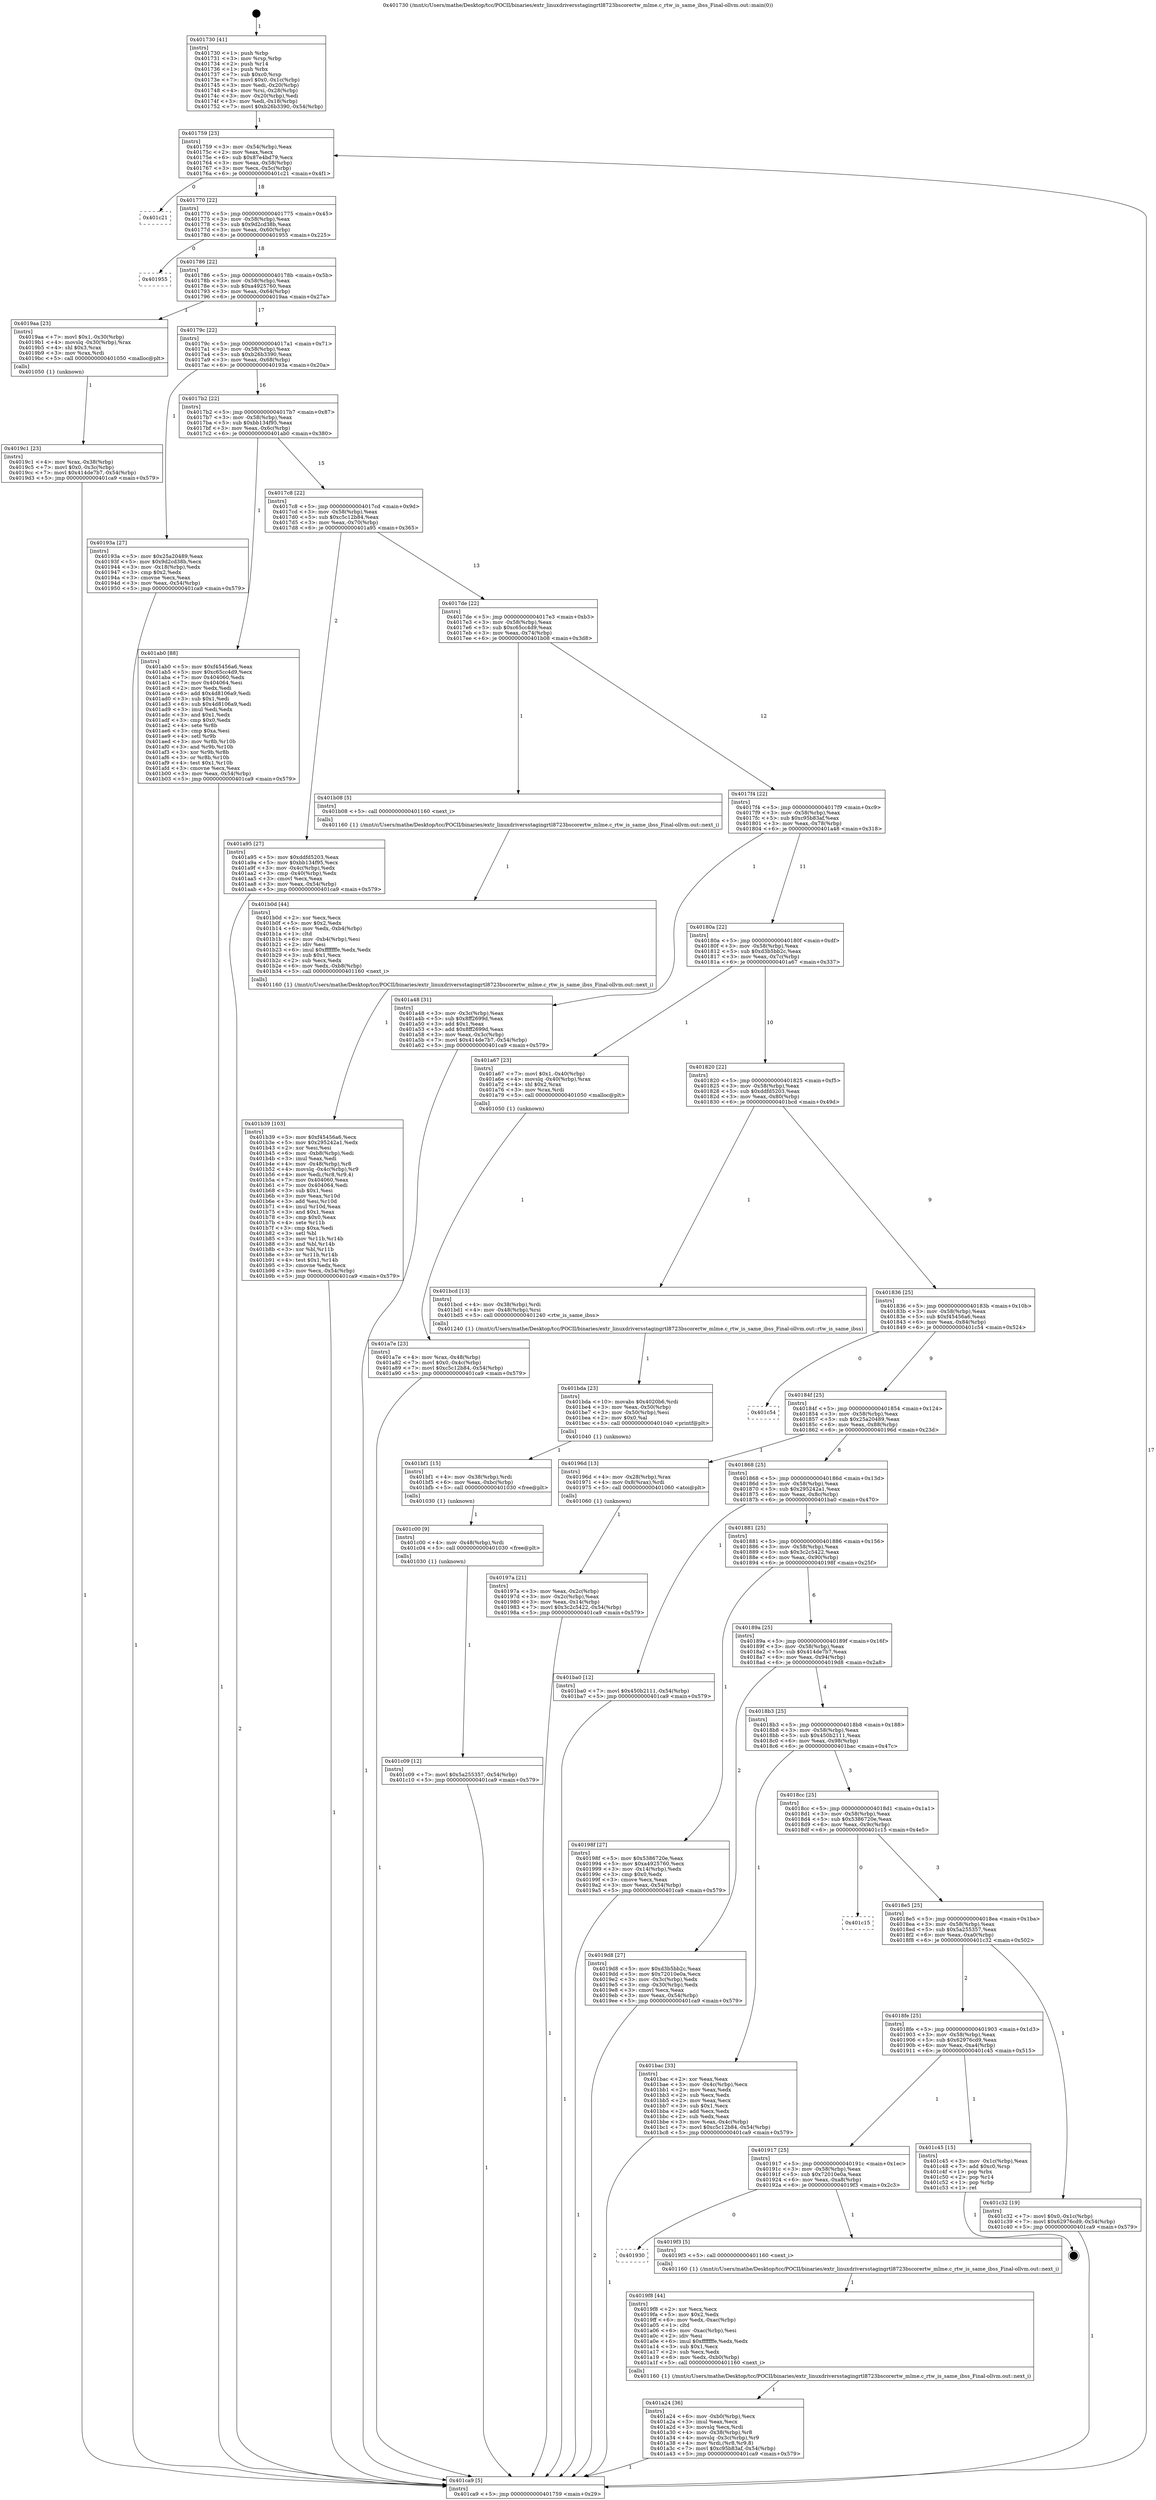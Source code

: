 digraph "0x401730" {
  label = "0x401730 (/mnt/c/Users/mathe/Desktop/tcc/POCII/binaries/extr_linuxdriversstagingrtl8723bscorertw_mlme.c_rtw_is_same_ibss_Final-ollvm.out::main(0))"
  labelloc = "t"
  node[shape=record]

  Entry [label="",width=0.3,height=0.3,shape=circle,fillcolor=black,style=filled]
  "0x401759" [label="{
     0x401759 [23]\l
     | [instrs]\l
     &nbsp;&nbsp;0x401759 \<+3\>: mov -0x54(%rbp),%eax\l
     &nbsp;&nbsp;0x40175c \<+2\>: mov %eax,%ecx\l
     &nbsp;&nbsp;0x40175e \<+6\>: sub $0x87e4bd79,%ecx\l
     &nbsp;&nbsp;0x401764 \<+3\>: mov %eax,-0x58(%rbp)\l
     &nbsp;&nbsp;0x401767 \<+3\>: mov %ecx,-0x5c(%rbp)\l
     &nbsp;&nbsp;0x40176a \<+6\>: je 0000000000401c21 \<main+0x4f1\>\l
  }"]
  "0x401c21" [label="{
     0x401c21\l
  }", style=dashed]
  "0x401770" [label="{
     0x401770 [22]\l
     | [instrs]\l
     &nbsp;&nbsp;0x401770 \<+5\>: jmp 0000000000401775 \<main+0x45\>\l
     &nbsp;&nbsp;0x401775 \<+3\>: mov -0x58(%rbp),%eax\l
     &nbsp;&nbsp;0x401778 \<+5\>: sub $0x9d2cd38b,%eax\l
     &nbsp;&nbsp;0x40177d \<+3\>: mov %eax,-0x60(%rbp)\l
     &nbsp;&nbsp;0x401780 \<+6\>: je 0000000000401955 \<main+0x225\>\l
  }"]
  Exit [label="",width=0.3,height=0.3,shape=circle,fillcolor=black,style=filled,peripheries=2]
  "0x401955" [label="{
     0x401955\l
  }", style=dashed]
  "0x401786" [label="{
     0x401786 [22]\l
     | [instrs]\l
     &nbsp;&nbsp;0x401786 \<+5\>: jmp 000000000040178b \<main+0x5b\>\l
     &nbsp;&nbsp;0x40178b \<+3\>: mov -0x58(%rbp),%eax\l
     &nbsp;&nbsp;0x40178e \<+5\>: sub $0xa4925760,%eax\l
     &nbsp;&nbsp;0x401793 \<+3\>: mov %eax,-0x64(%rbp)\l
     &nbsp;&nbsp;0x401796 \<+6\>: je 00000000004019aa \<main+0x27a\>\l
  }"]
  "0x401c09" [label="{
     0x401c09 [12]\l
     | [instrs]\l
     &nbsp;&nbsp;0x401c09 \<+7\>: movl $0x5a255357,-0x54(%rbp)\l
     &nbsp;&nbsp;0x401c10 \<+5\>: jmp 0000000000401ca9 \<main+0x579\>\l
  }"]
  "0x4019aa" [label="{
     0x4019aa [23]\l
     | [instrs]\l
     &nbsp;&nbsp;0x4019aa \<+7\>: movl $0x1,-0x30(%rbp)\l
     &nbsp;&nbsp;0x4019b1 \<+4\>: movslq -0x30(%rbp),%rax\l
     &nbsp;&nbsp;0x4019b5 \<+4\>: shl $0x3,%rax\l
     &nbsp;&nbsp;0x4019b9 \<+3\>: mov %rax,%rdi\l
     &nbsp;&nbsp;0x4019bc \<+5\>: call 0000000000401050 \<malloc@plt\>\l
     | [calls]\l
     &nbsp;&nbsp;0x401050 \{1\} (unknown)\l
  }"]
  "0x40179c" [label="{
     0x40179c [22]\l
     | [instrs]\l
     &nbsp;&nbsp;0x40179c \<+5\>: jmp 00000000004017a1 \<main+0x71\>\l
     &nbsp;&nbsp;0x4017a1 \<+3\>: mov -0x58(%rbp),%eax\l
     &nbsp;&nbsp;0x4017a4 \<+5\>: sub $0xb26b3390,%eax\l
     &nbsp;&nbsp;0x4017a9 \<+3\>: mov %eax,-0x68(%rbp)\l
     &nbsp;&nbsp;0x4017ac \<+6\>: je 000000000040193a \<main+0x20a\>\l
  }"]
  "0x401c00" [label="{
     0x401c00 [9]\l
     | [instrs]\l
     &nbsp;&nbsp;0x401c00 \<+4\>: mov -0x48(%rbp),%rdi\l
     &nbsp;&nbsp;0x401c04 \<+5\>: call 0000000000401030 \<free@plt\>\l
     | [calls]\l
     &nbsp;&nbsp;0x401030 \{1\} (unknown)\l
  }"]
  "0x40193a" [label="{
     0x40193a [27]\l
     | [instrs]\l
     &nbsp;&nbsp;0x40193a \<+5\>: mov $0x25a20489,%eax\l
     &nbsp;&nbsp;0x40193f \<+5\>: mov $0x9d2cd38b,%ecx\l
     &nbsp;&nbsp;0x401944 \<+3\>: mov -0x18(%rbp),%edx\l
     &nbsp;&nbsp;0x401947 \<+3\>: cmp $0x2,%edx\l
     &nbsp;&nbsp;0x40194a \<+3\>: cmovne %ecx,%eax\l
     &nbsp;&nbsp;0x40194d \<+3\>: mov %eax,-0x54(%rbp)\l
     &nbsp;&nbsp;0x401950 \<+5\>: jmp 0000000000401ca9 \<main+0x579\>\l
  }"]
  "0x4017b2" [label="{
     0x4017b2 [22]\l
     | [instrs]\l
     &nbsp;&nbsp;0x4017b2 \<+5\>: jmp 00000000004017b7 \<main+0x87\>\l
     &nbsp;&nbsp;0x4017b7 \<+3\>: mov -0x58(%rbp),%eax\l
     &nbsp;&nbsp;0x4017ba \<+5\>: sub $0xbb134f95,%eax\l
     &nbsp;&nbsp;0x4017bf \<+3\>: mov %eax,-0x6c(%rbp)\l
     &nbsp;&nbsp;0x4017c2 \<+6\>: je 0000000000401ab0 \<main+0x380\>\l
  }"]
  "0x401ca9" [label="{
     0x401ca9 [5]\l
     | [instrs]\l
     &nbsp;&nbsp;0x401ca9 \<+5\>: jmp 0000000000401759 \<main+0x29\>\l
  }"]
  "0x401730" [label="{
     0x401730 [41]\l
     | [instrs]\l
     &nbsp;&nbsp;0x401730 \<+1\>: push %rbp\l
     &nbsp;&nbsp;0x401731 \<+3\>: mov %rsp,%rbp\l
     &nbsp;&nbsp;0x401734 \<+2\>: push %r14\l
     &nbsp;&nbsp;0x401736 \<+1\>: push %rbx\l
     &nbsp;&nbsp;0x401737 \<+7\>: sub $0xc0,%rsp\l
     &nbsp;&nbsp;0x40173e \<+7\>: movl $0x0,-0x1c(%rbp)\l
     &nbsp;&nbsp;0x401745 \<+3\>: mov %edi,-0x20(%rbp)\l
     &nbsp;&nbsp;0x401748 \<+4\>: mov %rsi,-0x28(%rbp)\l
     &nbsp;&nbsp;0x40174c \<+3\>: mov -0x20(%rbp),%edi\l
     &nbsp;&nbsp;0x40174f \<+3\>: mov %edi,-0x18(%rbp)\l
     &nbsp;&nbsp;0x401752 \<+7\>: movl $0xb26b3390,-0x54(%rbp)\l
  }"]
  "0x401bf1" [label="{
     0x401bf1 [15]\l
     | [instrs]\l
     &nbsp;&nbsp;0x401bf1 \<+4\>: mov -0x38(%rbp),%rdi\l
     &nbsp;&nbsp;0x401bf5 \<+6\>: mov %eax,-0xbc(%rbp)\l
     &nbsp;&nbsp;0x401bfb \<+5\>: call 0000000000401030 \<free@plt\>\l
     | [calls]\l
     &nbsp;&nbsp;0x401030 \{1\} (unknown)\l
  }"]
  "0x401ab0" [label="{
     0x401ab0 [88]\l
     | [instrs]\l
     &nbsp;&nbsp;0x401ab0 \<+5\>: mov $0xf45456a6,%eax\l
     &nbsp;&nbsp;0x401ab5 \<+5\>: mov $0xc65cc4d9,%ecx\l
     &nbsp;&nbsp;0x401aba \<+7\>: mov 0x404060,%edx\l
     &nbsp;&nbsp;0x401ac1 \<+7\>: mov 0x404064,%esi\l
     &nbsp;&nbsp;0x401ac8 \<+2\>: mov %edx,%edi\l
     &nbsp;&nbsp;0x401aca \<+6\>: add $0x4d8106a9,%edi\l
     &nbsp;&nbsp;0x401ad0 \<+3\>: sub $0x1,%edi\l
     &nbsp;&nbsp;0x401ad3 \<+6\>: sub $0x4d8106a9,%edi\l
     &nbsp;&nbsp;0x401ad9 \<+3\>: imul %edi,%edx\l
     &nbsp;&nbsp;0x401adc \<+3\>: and $0x1,%edx\l
     &nbsp;&nbsp;0x401adf \<+3\>: cmp $0x0,%edx\l
     &nbsp;&nbsp;0x401ae2 \<+4\>: sete %r8b\l
     &nbsp;&nbsp;0x401ae6 \<+3\>: cmp $0xa,%esi\l
     &nbsp;&nbsp;0x401ae9 \<+4\>: setl %r9b\l
     &nbsp;&nbsp;0x401aed \<+3\>: mov %r8b,%r10b\l
     &nbsp;&nbsp;0x401af0 \<+3\>: and %r9b,%r10b\l
     &nbsp;&nbsp;0x401af3 \<+3\>: xor %r9b,%r8b\l
     &nbsp;&nbsp;0x401af6 \<+3\>: or %r8b,%r10b\l
     &nbsp;&nbsp;0x401af9 \<+4\>: test $0x1,%r10b\l
     &nbsp;&nbsp;0x401afd \<+3\>: cmovne %ecx,%eax\l
     &nbsp;&nbsp;0x401b00 \<+3\>: mov %eax,-0x54(%rbp)\l
     &nbsp;&nbsp;0x401b03 \<+5\>: jmp 0000000000401ca9 \<main+0x579\>\l
  }"]
  "0x4017c8" [label="{
     0x4017c8 [22]\l
     | [instrs]\l
     &nbsp;&nbsp;0x4017c8 \<+5\>: jmp 00000000004017cd \<main+0x9d\>\l
     &nbsp;&nbsp;0x4017cd \<+3\>: mov -0x58(%rbp),%eax\l
     &nbsp;&nbsp;0x4017d0 \<+5\>: sub $0xc5c12b84,%eax\l
     &nbsp;&nbsp;0x4017d5 \<+3\>: mov %eax,-0x70(%rbp)\l
     &nbsp;&nbsp;0x4017d8 \<+6\>: je 0000000000401a95 \<main+0x365\>\l
  }"]
  "0x401bda" [label="{
     0x401bda [23]\l
     | [instrs]\l
     &nbsp;&nbsp;0x401bda \<+10\>: movabs $0x4020b6,%rdi\l
     &nbsp;&nbsp;0x401be4 \<+3\>: mov %eax,-0x50(%rbp)\l
     &nbsp;&nbsp;0x401be7 \<+3\>: mov -0x50(%rbp),%esi\l
     &nbsp;&nbsp;0x401bea \<+2\>: mov $0x0,%al\l
     &nbsp;&nbsp;0x401bec \<+5\>: call 0000000000401040 \<printf@plt\>\l
     | [calls]\l
     &nbsp;&nbsp;0x401040 \{1\} (unknown)\l
  }"]
  "0x401a95" [label="{
     0x401a95 [27]\l
     | [instrs]\l
     &nbsp;&nbsp;0x401a95 \<+5\>: mov $0xddfd5203,%eax\l
     &nbsp;&nbsp;0x401a9a \<+5\>: mov $0xbb134f95,%ecx\l
     &nbsp;&nbsp;0x401a9f \<+3\>: mov -0x4c(%rbp),%edx\l
     &nbsp;&nbsp;0x401aa2 \<+3\>: cmp -0x40(%rbp),%edx\l
     &nbsp;&nbsp;0x401aa5 \<+3\>: cmovl %ecx,%eax\l
     &nbsp;&nbsp;0x401aa8 \<+3\>: mov %eax,-0x54(%rbp)\l
     &nbsp;&nbsp;0x401aab \<+5\>: jmp 0000000000401ca9 \<main+0x579\>\l
  }"]
  "0x4017de" [label="{
     0x4017de [22]\l
     | [instrs]\l
     &nbsp;&nbsp;0x4017de \<+5\>: jmp 00000000004017e3 \<main+0xb3\>\l
     &nbsp;&nbsp;0x4017e3 \<+3\>: mov -0x58(%rbp),%eax\l
     &nbsp;&nbsp;0x4017e6 \<+5\>: sub $0xc65cc4d9,%eax\l
     &nbsp;&nbsp;0x4017eb \<+3\>: mov %eax,-0x74(%rbp)\l
     &nbsp;&nbsp;0x4017ee \<+6\>: je 0000000000401b08 \<main+0x3d8\>\l
  }"]
  "0x401b39" [label="{
     0x401b39 [103]\l
     | [instrs]\l
     &nbsp;&nbsp;0x401b39 \<+5\>: mov $0xf45456a6,%ecx\l
     &nbsp;&nbsp;0x401b3e \<+5\>: mov $0x295242a1,%edx\l
     &nbsp;&nbsp;0x401b43 \<+2\>: xor %esi,%esi\l
     &nbsp;&nbsp;0x401b45 \<+6\>: mov -0xb8(%rbp),%edi\l
     &nbsp;&nbsp;0x401b4b \<+3\>: imul %eax,%edi\l
     &nbsp;&nbsp;0x401b4e \<+4\>: mov -0x48(%rbp),%r8\l
     &nbsp;&nbsp;0x401b52 \<+4\>: movslq -0x4c(%rbp),%r9\l
     &nbsp;&nbsp;0x401b56 \<+4\>: mov %edi,(%r8,%r9,4)\l
     &nbsp;&nbsp;0x401b5a \<+7\>: mov 0x404060,%eax\l
     &nbsp;&nbsp;0x401b61 \<+7\>: mov 0x404064,%edi\l
     &nbsp;&nbsp;0x401b68 \<+3\>: sub $0x1,%esi\l
     &nbsp;&nbsp;0x401b6b \<+3\>: mov %eax,%r10d\l
     &nbsp;&nbsp;0x401b6e \<+3\>: add %esi,%r10d\l
     &nbsp;&nbsp;0x401b71 \<+4\>: imul %r10d,%eax\l
     &nbsp;&nbsp;0x401b75 \<+3\>: and $0x1,%eax\l
     &nbsp;&nbsp;0x401b78 \<+3\>: cmp $0x0,%eax\l
     &nbsp;&nbsp;0x401b7b \<+4\>: sete %r11b\l
     &nbsp;&nbsp;0x401b7f \<+3\>: cmp $0xa,%edi\l
     &nbsp;&nbsp;0x401b82 \<+3\>: setl %bl\l
     &nbsp;&nbsp;0x401b85 \<+3\>: mov %r11b,%r14b\l
     &nbsp;&nbsp;0x401b88 \<+3\>: and %bl,%r14b\l
     &nbsp;&nbsp;0x401b8b \<+3\>: xor %bl,%r11b\l
     &nbsp;&nbsp;0x401b8e \<+3\>: or %r11b,%r14b\l
     &nbsp;&nbsp;0x401b91 \<+4\>: test $0x1,%r14b\l
     &nbsp;&nbsp;0x401b95 \<+3\>: cmovne %edx,%ecx\l
     &nbsp;&nbsp;0x401b98 \<+3\>: mov %ecx,-0x54(%rbp)\l
     &nbsp;&nbsp;0x401b9b \<+5\>: jmp 0000000000401ca9 \<main+0x579\>\l
  }"]
  "0x401b08" [label="{
     0x401b08 [5]\l
     | [instrs]\l
     &nbsp;&nbsp;0x401b08 \<+5\>: call 0000000000401160 \<next_i\>\l
     | [calls]\l
     &nbsp;&nbsp;0x401160 \{1\} (/mnt/c/Users/mathe/Desktop/tcc/POCII/binaries/extr_linuxdriversstagingrtl8723bscorertw_mlme.c_rtw_is_same_ibss_Final-ollvm.out::next_i)\l
  }"]
  "0x4017f4" [label="{
     0x4017f4 [22]\l
     | [instrs]\l
     &nbsp;&nbsp;0x4017f4 \<+5\>: jmp 00000000004017f9 \<main+0xc9\>\l
     &nbsp;&nbsp;0x4017f9 \<+3\>: mov -0x58(%rbp),%eax\l
     &nbsp;&nbsp;0x4017fc \<+5\>: sub $0xc95b83af,%eax\l
     &nbsp;&nbsp;0x401801 \<+3\>: mov %eax,-0x78(%rbp)\l
     &nbsp;&nbsp;0x401804 \<+6\>: je 0000000000401a48 \<main+0x318\>\l
  }"]
  "0x401b0d" [label="{
     0x401b0d [44]\l
     | [instrs]\l
     &nbsp;&nbsp;0x401b0d \<+2\>: xor %ecx,%ecx\l
     &nbsp;&nbsp;0x401b0f \<+5\>: mov $0x2,%edx\l
     &nbsp;&nbsp;0x401b14 \<+6\>: mov %edx,-0xb4(%rbp)\l
     &nbsp;&nbsp;0x401b1a \<+1\>: cltd\l
     &nbsp;&nbsp;0x401b1b \<+6\>: mov -0xb4(%rbp),%esi\l
     &nbsp;&nbsp;0x401b21 \<+2\>: idiv %esi\l
     &nbsp;&nbsp;0x401b23 \<+6\>: imul $0xfffffffe,%edx,%edx\l
     &nbsp;&nbsp;0x401b29 \<+3\>: sub $0x1,%ecx\l
     &nbsp;&nbsp;0x401b2c \<+2\>: sub %ecx,%edx\l
     &nbsp;&nbsp;0x401b2e \<+6\>: mov %edx,-0xb8(%rbp)\l
     &nbsp;&nbsp;0x401b34 \<+5\>: call 0000000000401160 \<next_i\>\l
     | [calls]\l
     &nbsp;&nbsp;0x401160 \{1\} (/mnt/c/Users/mathe/Desktop/tcc/POCII/binaries/extr_linuxdriversstagingrtl8723bscorertw_mlme.c_rtw_is_same_ibss_Final-ollvm.out::next_i)\l
  }"]
  "0x401a48" [label="{
     0x401a48 [31]\l
     | [instrs]\l
     &nbsp;&nbsp;0x401a48 \<+3\>: mov -0x3c(%rbp),%eax\l
     &nbsp;&nbsp;0x401a4b \<+5\>: sub $0x8ff2699d,%eax\l
     &nbsp;&nbsp;0x401a50 \<+3\>: add $0x1,%eax\l
     &nbsp;&nbsp;0x401a53 \<+5\>: add $0x8ff2699d,%eax\l
     &nbsp;&nbsp;0x401a58 \<+3\>: mov %eax,-0x3c(%rbp)\l
     &nbsp;&nbsp;0x401a5b \<+7\>: movl $0x414de7b7,-0x54(%rbp)\l
     &nbsp;&nbsp;0x401a62 \<+5\>: jmp 0000000000401ca9 \<main+0x579\>\l
  }"]
  "0x40180a" [label="{
     0x40180a [22]\l
     | [instrs]\l
     &nbsp;&nbsp;0x40180a \<+5\>: jmp 000000000040180f \<main+0xdf\>\l
     &nbsp;&nbsp;0x40180f \<+3\>: mov -0x58(%rbp),%eax\l
     &nbsp;&nbsp;0x401812 \<+5\>: sub $0xd3b5bb2c,%eax\l
     &nbsp;&nbsp;0x401817 \<+3\>: mov %eax,-0x7c(%rbp)\l
     &nbsp;&nbsp;0x40181a \<+6\>: je 0000000000401a67 \<main+0x337\>\l
  }"]
  "0x401a7e" [label="{
     0x401a7e [23]\l
     | [instrs]\l
     &nbsp;&nbsp;0x401a7e \<+4\>: mov %rax,-0x48(%rbp)\l
     &nbsp;&nbsp;0x401a82 \<+7\>: movl $0x0,-0x4c(%rbp)\l
     &nbsp;&nbsp;0x401a89 \<+7\>: movl $0xc5c12b84,-0x54(%rbp)\l
     &nbsp;&nbsp;0x401a90 \<+5\>: jmp 0000000000401ca9 \<main+0x579\>\l
  }"]
  "0x401a67" [label="{
     0x401a67 [23]\l
     | [instrs]\l
     &nbsp;&nbsp;0x401a67 \<+7\>: movl $0x1,-0x40(%rbp)\l
     &nbsp;&nbsp;0x401a6e \<+4\>: movslq -0x40(%rbp),%rax\l
     &nbsp;&nbsp;0x401a72 \<+4\>: shl $0x2,%rax\l
     &nbsp;&nbsp;0x401a76 \<+3\>: mov %rax,%rdi\l
     &nbsp;&nbsp;0x401a79 \<+5\>: call 0000000000401050 \<malloc@plt\>\l
     | [calls]\l
     &nbsp;&nbsp;0x401050 \{1\} (unknown)\l
  }"]
  "0x401820" [label="{
     0x401820 [22]\l
     | [instrs]\l
     &nbsp;&nbsp;0x401820 \<+5\>: jmp 0000000000401825 \<main+0xf5\>\l
     &nbsp;&nbsp;0x401825 \<+3\>: mov -0x58(%rbp),%eax\l
     &nbsp;&nbsp;0x401828 \<+5\>: sub $0xddfd5203,%eax\l
     &nbsp;&nbsp;0x40182d \<+3\>: mov %eax,-0x80(%rbp)\l
     &nbsp;&nbsp;0x401830 \<+6\>: je 0000000000401bcd \<main+0x49d\>\l
  }"]
  "0x401a24" [label="{
     0x401a24 [36]\l
     | [instrs]\l
     &nbsp;&nbsp;0x401a24 \<+6\>: mov -0xb0(%rbp),%ecx\l
     &nbsp;&nbsp;0x401a2a \<+3\>: imul %eax,%ecx\l
     &nbsp;&nbsp;0x401a2d \<+3\>: movslq %ecx,%rdi\l
     &nbsp;&nbsp;0x401a30 \<+4\>: mov -0x38(%rbp),%r8\l
     &nbsp;&nbsp;0x401a34 \<+4\>: movslq -0x3c(%rbp),%r9\l
     &nbsp;&nbsp;0x401a38 \<+4\>: mov %rdi,(%r8,%r9,8)\l
     &nbsp;&nbsp;0x401a3c \<+7\>: movl $0xc95b83af,-0x54(%rbp)\l
     &nbsp;&nbsp;0x401a43 \<+5\>: jmp 0000000000401ca9 \<main+0x579\>\l
  }"]
  "0x401bcd" [label="{
     0x401bcd [13]\l
     | [instrs]\l
     &nbsp;&nbsp;0x401bcd \<+4\>: mov -0x38(%rbp),%rdi\l
     &nbsp;&nbsp;0x401bd1 \<+4\>: mov -0x48(%rbp),%rsi\l
     &nbsp;&nbsp;0x401bd5 \<+5\>: call 0000000000401240 \<rtw_is_same_ibss\>\l
     | [calls]\l
     &nbsp;&nbsp;0x401240 \{1\} (/mnt/c/Users/mathe/Desktop/tcc/POCII/binaries/extr_linuxdriversstagingrtl8723bscorertw_mlme.c_rtw_is_same_ibss_Final-ollvm.out::rtw_is_same_ibss)\l
  }"]
  "0x401836" [label="{
     0x401836 [25]\l
     | [instrs]\l
     &nbsp;&nbsp;0x401836 \<+5\>: jmp 000000000040183b \<main+0x10b\>\l
     &nbsp;&nbsp;0x40183b \<+3\>: mov -0x58(%rbp),%eax\l
     &nbsp;&nbsp;0x40183e \<+5\>: sub $0xf45456a6,%eax\l
     &nbsp;&nbsp;0x401843 \<+6\>: mov %eax,-0x84(%rbp)\l
     &nbsp;&nbsp;0x401849 \<+6\>: je 0000000000401c54 \<main+0x524\>\l
  }"]
  "0x4019f8" [label="{
     0x4019f8 [44]\l
     | [instrs]\l
     &nbsp;&nbsp;0x4019f8 \<+2\>: xor %ecx,%ecx\l
     &nbsp;&nbsp;0x4019fa \<+5\>: mov $0x2,%edx\l
     &nbsp;&nbsp;0x4019ff \<+6\>: mov %edx,-0xac(%rbp)\l
     &nbsp;&nbsp;0x401a05 \<+1\>: cltd\l
     &nbsp;&nbsp;0x401a06 \<+6\>: mov -0xac(%rbp),%esi\l
     &nbsp;&nbsp;0x401a0c \<+2\>: idiv %esi\l
     &nbsp;&nbsp;0x401a0e \<+6\>: imul $0xfffffffe,%edx,%edx\l
     &nbsp;&nbsp;0x401a14 \<+3\>: sub $0x1,%ecx\l
     &nbsp;&nbsp;0x401a17 \<+2\>: sub %ecx,%edx\l
     &nbsp;&nbsp;0x401a19 \<+6\>: mov %edx,-0xb0(%rbp)\l
     &nbsp;&nbsp;0x401a1f \<+5\>: call 0000000000401160 \<next_i\>\l
     | [calls]\l
     &nbsp;&nbsp;0x401160 \{1\} (/mnt/c/Users/mathe/Desktop/tcc/POCII/binaries/extr_linuxdriversstagingrtl8723bscorertw_mlme.c_rtw_is_same_ibss_Final-ollvm.out::next_i)\l
  }"]
  "0x401c54" [label="{
     0x401c54\l
  }", style=dashed]
  "0x40184f" [label="{
     0x40184f [25]\l
     | [instrs]\l
     &nbsp;&nbsp;0x40184f \<+5\>: jmp 0000000000401854 \<main+0x124\>\l
     &nbsp;&nbsp;0x401854 \<+3\>: mov -0x58(%rbp),%eax\l
     &nbsp;&nbsp;0x401857 \<+5\>: sub $0x25a20489,%eax\l
     &nbsp;&nbsp;0x40185c \<+6\>: mov %eax,-0x88(%rbp)\l
     &nbsp;&nbsp;0x401862 \<+6\>: je 000000000040196d \<main+0x23d\>\l
  }"]
  "0x401930" [label="{
     0x401930\l
  }", style=dashed]
  "0x40196d" [label="{
     0x40196d [13]\l
     | [instrs]\l
     &nbsp;&nbsp;0x40196d \<+4\>: mov -0x28(%rbp),%rax\l
     &nbsp;&nbsp;0x401971 \<+4\>: mov 0x8(%rax),%rdi\l
     &nbsp;&nbsp;0x401975 \<+5\>: call 0000000000401060 \<atoi@plt\>\l
     | [calls]\l
     &nbsp;&nbsp;0x401060 \{1\} (unknown)\l
  }"]
  "0x401868" [label="{
     0x401868 [25]\l
     | [instrs]\l
     &nbsp;&nbsp;0x401868 \<+5\>: jmp 000000000040186d \<main+0x13d\>\l
     &nbsp;&nbsp;0x40186d \<+3\>: mov -0x58(%rbp),%eax\l
     &nbsp;&nbsp;0x401870 \<+5\>: sub $0x295242a1,%eax\l
     &nbsp;&nbsp;0x401875 \<+6\>: mov %eax,-0x8c(%rbp)\l
     &nbsp;&nbsp;0x40187b \<+6\>: je 0000000000401ba0 \<main+0x470\>\l
  }"]
  "0x40197a" [label="{
     0x40197a [21]\l
     | [instrs]\l
     &nbsp;&nbsp;0x40197a \<+3\>: mov %eax,-0x2c(%rbp)\l
     &nbsp;&nbsp;0x40197d \<+3\>: mov -0x2c(%rbp),%eax\l
     &nbsp;&nbsp;0x401980 \<+3\>: mov %eax,-0x14(%rbp)\l
     &nbsp;&nbsp;0x401983 \<+7\>: movl $0x3c2c5422,-0x54(%rbp)\l
     &nbsp;&nbsp;0x40198a \<+5\>: jmp 0000000000401ca9 \<main+0x579\>\l
  }"]
  "0x4019f3" [label="{
     0x4019f3 [5]\l
     | [instrs]\l
     &nbsp;&nbsp;0x4019f3 \<+5\>: call 0000000000401160 \<next_i\>\l
     | [calls]\l
     &nbsp;&nbsp;0x401160 \{1\} (/mnt/c/Users/mathe/Desktop/tcc/POCII/binaries/extr_linuxdriversstagingrtl8723bscorertw_mlme.c_rtw_is_same_ibss_Final-ollvm.out::next_i)\l
  }"]
  "0x401ba0" [label="{
     0x401ba0 [12]\l
     | [instrs]\l
     &nbsp;&nbsp;0x401ba0 \<+7\>: movl $0x450b2111,-0x54(%rbp)\l
     &nbsp;&nbsp;0x401ba7 \<+5\>: jmp 0000000000401ca9 \<main+0x579\>\l
  }"]
  "0x401881" [label="{
     0x401881 [25]\l
     | [instrs]\l
     &nbsp;&nbsp;0x401881 \<+5\>: jmp 0000000000401886 \<main+0x156\>\l
     &nbsp;&nbsp;0x401886 \<+3\>: mov -0x58(%rbp),%eax\l
     &nbsp;&nbsp;0x401889 \<+5\>: sub $0x3c2c5422,%eax\l
     &nbsp;&nbsp;0x40188e \<+6\>: mov %eax,-0x90(%rbp)\l
     &nbsp;&nbsp;0x401894 \<+6\>: je 000000000040198f \<main+0x25f\>\l
  }"]
  "0x401917" [label="{
     0x401917 [25]\l
     | [instrs]\l
     &nbsp;&nbsp;0x401917 \<+5\>: jmp 000000000040191c \<main+0x1ec\>\l
     &nbsp;&nbsp;0x40191c \<+3\>: mov -0x58(%rbp),%eax\l
     &nbsp;&nbsp;0x40191f \<+5\>: sub $0x72010e0a,%eax\l
     &nbsp;&nbsp;0x401924 \<+6\>: mov %eax,-0xa8(%rbp)\l
     &nbsp;&nbsp;0x40192a \<+6\>: je 00000000004019f3 \<main+0x2c3\>\l
  }"]
  "0x40198f" [label="{
     0x40198f [27]\l
     | [instrs]\l
     &nbsp;&nbsp;0x40198f \<+5\>: mov $0x5386720e,%eax\l
     &nbsp;&nbsp;0x401994 \<+5\>: mov $0xa4925760,%ecx\l
     &nbsp;&nbsp;0x401999 \<+3\>: mov -0x14(%rbp),%edx\l
     &nbsp;&nbsp;0x40199c \<+3\>: cmp $0x0,%edx\l
     &nbsp;&nbsp;0x40199f \<+3\>: cmove %ecx,%eax\l
     &nbsp;&nbsp;0x4019a2 \<+3\>: mov %eax,-0x54(%rbp)\l
     &nbsp;&nbsp;0x4019a5 \<+5\>: jmp 0000000000401ca9 \<main+0x579\>\l
  }"]
  "0x40189a" [label="{
     0x40189a [25]\l
     | [instrs]\l
     &nbsp;&nbsp;0x40189a \<+5\>: jmp 000000000040189f \<main+0x16f\>\l
     &nbsp;&nbsp;0x40189f \<+3\>: mov -0x58(%rbp),%eax\l
     &nbsp;&nbsp;0x4018a2 \<+5\>: sub $0x414de7b7,%eax\l
     &nbsp;&nbsp;0x4018a7 \<+6\>: mov %eax,-0x94(%rbp)\l
     &nbsp;&nbsp;0x4018ad \<+6\>: je 00000000004019d8 \<main+0x2a8\>\l
  }"]
  "0x4019c1" [label="{
     0x4019c1 [23]\l
     | [instrs]\l
     &nbsp;&nbsp;0x4019c1 \<+4\>: mov %rax,-0x38(%rbp)\l
     &nbsp;&nbsp;0x4019c5 \<+7\>: movl $0x0,-0x3c(%rbp)\l
     &nbsp;&nbsp;0x4019cc \<+7\>: movl $0x414de7b7,-0x54(%rbp)\l
     &nbsp;&nbsp;0x4019d3 \<+5\>: jmp 0000000000401ca9 \<main+0x579\>\l
  }"]
  "0x401c45" [label="{
     0x401c45 [15]\l
     | [instrs]\l
     &nbsp;&nbsp;0x401c45 \<+3\>: mov -0x1c(%rbp),%eax\l
     &nbsp;&nbsp;0x401c48 \<+7\>: add $0xc0,%rsp\l
     &nbsp;&nbsp;0x401c4f \<+1\>: pop %rbx\l
     &nbsp;&nbsp;0x401c50 \<+2\>: pop %r14\l
     &nbsp;&nbsp;0x401c52 \<+1\>: pop %rbp\l
     &nbsp;&nbsp;0x401c53 \<+1\>: ret\l
  }"]
  "0x4019d8" [label="{
     0x4019d8 [27]\l
     | [instrs]\l
     &nbsp;&nbsp;0x4019d8 \<+5\>: mov $0xd3b5bb2c,%eax\l
     &nbsp;&nbsp;0x4019dd \<+5\>: mov $0x72010e0a,%ecx\l
     &nbsp;&nbsp;0x4019e2 \<+3\>: mov -0x3c(%rbp),%edx\l
     &nbsp;&nbsp;0x4019e5 \<+3\>: cmp -0x30(%rbp),%edx\l
     &nbsp;&nbsp;0x4019e8 \<+3\>: cmovl %ecx,%eax\l
     &nbsp;&nbsp;0x4019eb \<+3\>: mov %eax,-0x54(%rbp)\l
     &nbsp;&nbsp;0x4019ee \<+5\>: jmp 0000000000401ca9 \<main+0x579\>\l
  }"]
  "0x4018b3" [label="{
     0x4018b3 [25]\l
     | [instrs]\l
     &nbsp;&nbsp;0x4018b3 \<+5\>: jmp 00000000004018b8 \<main+0x188\>\l
     &nbsp;&nbsp;0x4018b8 \<+3\>: mov -0x58(%rbp),%eax\l
     &nbsp;&nbsp;0x4018bb \<+5\>: sub $0x450b2111,%eax\l
     &nbsp;&nbsp;0x4018c0 \<+6\>: mov %eax,-0x98(%rbp)\l
     &nbsp;&nbsp;0x4018c6 \<+6\>: je 0000000000401bac \<main+0x47c\>\l
  }"]
  "0x4018fe" [label="{
     0x4018fe [25]\l
     | [instrs]\l
     &nbsp;&nbsp;0x4018fe \<+5\>: jmp 0000000000401903 \<main+0x1d3\>\l
     &nbsp;&nbsp;0x401903 \<+3\>: mov -0x58(%rbp),%eax\l
     &nbsp;&nbsp;0x401906 \<+5\>: sub $0x62976cd9,%eax\l
     &nbsp;&nbsp;0x40190b \<+6\>: mov %eax,-0xa4(%rbp)\l
     &nbsp;&nbsp;0x401911 \<+6\>: je 0000000000401c45 \<main+0x515\>\l
  }"]
  "0x401bac" [label="{
     0x401bac [33]\l
     | [instrs]\l
     &nbsp;&nbsp;0x401bac \<+2\>: xor %eax,%eax\l
     &nbsp;&nbsp;0x401bae \<+3\>: mov -0x4c(%rbp),%ecx\l
     &nbsp;&nbsp;0x401bb1 \<+2\>: mov %eax,%edx\l
     &nbsp;&nbsp;0x401bb3 \<+2\>: sub %ecx,%edx\l
     &nbsp;&nbsp;0x401bb5 \<+2\>: mov %eax,%ecx\l
     &nbsp;&nbsp;0x401bb7 \<+3\>: sub $0x1,%ecx\l
     &nbsp;&nbsp;0x401bba \<+2\>: add %ecx,%edx\l
     &nbsp;&nbsp;0x401bbc \<+2\>: sub %edx,%eax\l
     &nbsp;&nbsp;0x401bbe \<+3\>: mov %eax,-0x4c(%rbp)\l
     &nbsp;&nbsp;0x401bc1 \<+7\>: movl $0xc5c12b84,-0x54(%rbp)\l
     &nbsp;&nbsp;0x401bc8 \<+5\>: jmp 0000000000401ca9 \<main+0x579\>\l
  }"]
  "0x4018cc" [label="{
     0x4018cc [25]\l
     | [instrs]\l
     &nbsp;&nbsp;0x4018cc \<+5\>: jmp 00000000004018d1 \<main+0x1a1\>\l
     &nbsp;&nbsp;0x4018d1 \<+3\>: mov -0x58(%rbp),%eax\l
     &nbsp;&nbsp;0x4018d4 \<+5\>: sub $0x5386720e,%eax\l
     &nbsp;&nbsp;0x4018d9 \<+6\>: mov %eax,-0x9c(%rbp)\l
     &nbsp;&nbsp;0x4018df \<+6\>: je 0000000000401c15 \<main+0x4e5\>\l
  }"]
  "0x401c32" [label="{
     0x401c32 [19]\l
     | [instrs]\l
     &nbsp;&nbsp;0x401c32 \<+7\>: movl $0x0,-0x1c(%rbp)\l
     &nbsp;&nbsp;0x401c39 \<+7\>: movl $0x62976cd9,-0x54(%rbp)\l
     &nbsp;&nbsp;0x401c40 \<+5\>: jmp 0000000000401ca9 \<main+0x579\>\l
  }"]
  "0x401c15" [label="{
     0x401c15\l
  }", style=dashed]
  "0x4018e5" [label="{
     0x4018e5 [25]\l
     | [instrs]\l
     &nbsp;&nbsp;0x4018e5 \<+5\>: jmp 00000000004018ea \<main+0x1ba\>\l
     &nbsp;&nbsp;0x4018ea \<+3\>: mov -0x58(%rbp),%eax\l
     &nbsp;&nbsp;0x4018ed \<+5\>: sub $0x5a255357,%eax\l
     &nbsp;&nbsp;0x4018f2 \<+6\>: mov %eax,-0xa0(%rbp)\l
     &nbsp;&nbsp;0x4018f8 \<+6\>: je 0000000000401c32 \<main+0x502\>\l
  }"]
  Entry -> "0x401730" [label=" 1"]
  "0x401759" -> "0x401c21" [label=" 0"]
  "0x401759" -> "0x401770" [label=" 18"]
  "0x401c45" -> Exit [label=" 1"]
  "0x401770" -> "0x401955" [label=" 0"]
  "0x401770" -> "0x401786" [label=" 18"]
  "0x401c32" -> "0x401ca9" [label=" 1"]
  "0x401786" -> "0x4019aa" [label=" 1"]
  "0x401786" -> "0x40179c" [label=" 17"]
  "0x401c09" -> "0x401ca9" [label=" 1"]
  "0x40179c" -> "0x40193a" [label=" 1"]
  "0x40179c" -> "0x4017b2" [label=" 16"]
  "0x40193a" -> "0x401ca9" [label=" 1"]
  "0x401730" -> "0x401759" [label=" 1"]
  "0x401ca9" -> "0x401759" [label=" 17"]
  "0x401c00" -> "0x401c09" [label=" 1"]
  "0x4017b2" -> "0x401ab0" [label=" 1"]
  "0x4017b2" -> "0x4017c8" [label=" 15"]
  "0x401bf1" -> "0x401c00" [label=" 1"]
  "0x4017c8" -> "0x401a95" [label=" 2"]
  "0x4017c8" -> "0x4017de" [label=" 13"]
  "0x401bda" -> "0x401bf1" [label=" 1"]
  "0x4017de" -> "0x401b08" [label=" 1"]
  "0x4017de" -> "0x4017f4" [label=" 12"]
  "0x401bcd" -> "0x401bda" [label=" 1"]
  "0x4017f4" -> "0x401a48" [label=" 1"]
  "0x4017f4" -> "0x40180a" [label=" 11"]
  "0x401bac" -> "0x401ca9" [label=" 1"]
  "0x40180a" -> "0x401a67" [label=" 1"]
  "0x40180a" -> "0x401820" [label=" 10"]
  "0x401ba0" -> "0x401ca9" [label=" 1"]
  "0x401820" -> "0x401bcd" [label=" 1"]
  "0x401820" -> "0x401836" [label=" 9"]
  "0x401b39" -> "0x401ca9" [label=" 1"]
  "0x401836" -> "0x401c54" [label=" 0"]
  "0x401836" -> "0x40184f" [label=" 9"]
  "0x401b0d" -> "0x401b39" [label=" 1"]
  "0x40184f" -> "0x40196d" [label=" 1"]
  "0x40184f" -> "0x401868" [label=" 8"]
  "0x40196d" -> "0x40197a" [label=" 1"]
  "0x40197a" -> "0x401ca9" [label=" 1"]
  "0x401b08" -> "0x401b0d" [label=" 1"]
  "0x401868" -> "0x401ba0" [label=" 1"]
  "0x401868" -> "0x401881" [label=" 7"]
  "0x401ab0" -> "0x401ca9" [label=" 1"]
  "0x401881" -> "0x40198f" [label=" 1"]
  "0x401881" -> "0x40189a" [label=" 6"]
  "0x40198f" -> "0x401ca9" [label=" 1"]
  "0x4019aa" -> "0x4019c1" [label=" 1"]
  "0x4019c1" -> "0x401ca9" [label=" 1"]
  "0x401a7e" -> "0x401ca9" [label=" 1"]
  "0x40189a" -> "0x4019d8" [label=" 2"]
  "0x40189a" -> "0x4018b3" [label=" 4"]
  "0x4019d8" -> "0x401ca9" [label=" 2"]
  "0x401a67" -> "0x401a7e" [label=" 1"]
  "0x4018b3" -> "0x401bac" [label=" 1"]
  "0x4018b3" -> "0x4018cc" [label=" 3"]
  "0x401a24" -> "0x401ca9" [label=" 1"]
  "0x4018cc" -> "0x401c15" [label=" 0"]
  "0x4018cc" -> "0x4018e5" [label=" 3"]
  "0x4019f8" -> "0x401a24" [label=" 1"]
  "0x4018e5" -> "0x401c32" [label=" 1"]
  "0x4018e5" -> "0x4018fe" [label=" 2"]
  "0x401a48" -> "0x401ca9" [label=" 1"]
  "0x4018fe" -> "0x401c45" [label=" 1"]
  "0x4018fe" -> "0x401917" [label=" 1"]
  "0x401a95" -> "0x401ca9" [label=" 2"]
  "0x401917" -> "0x4019f3" [label=" 1"]
  "0x401917" -> "0x401930" [label=" 0"]
  "0x4019f3" -> "0x4019f8" [label=" 1"]
}
